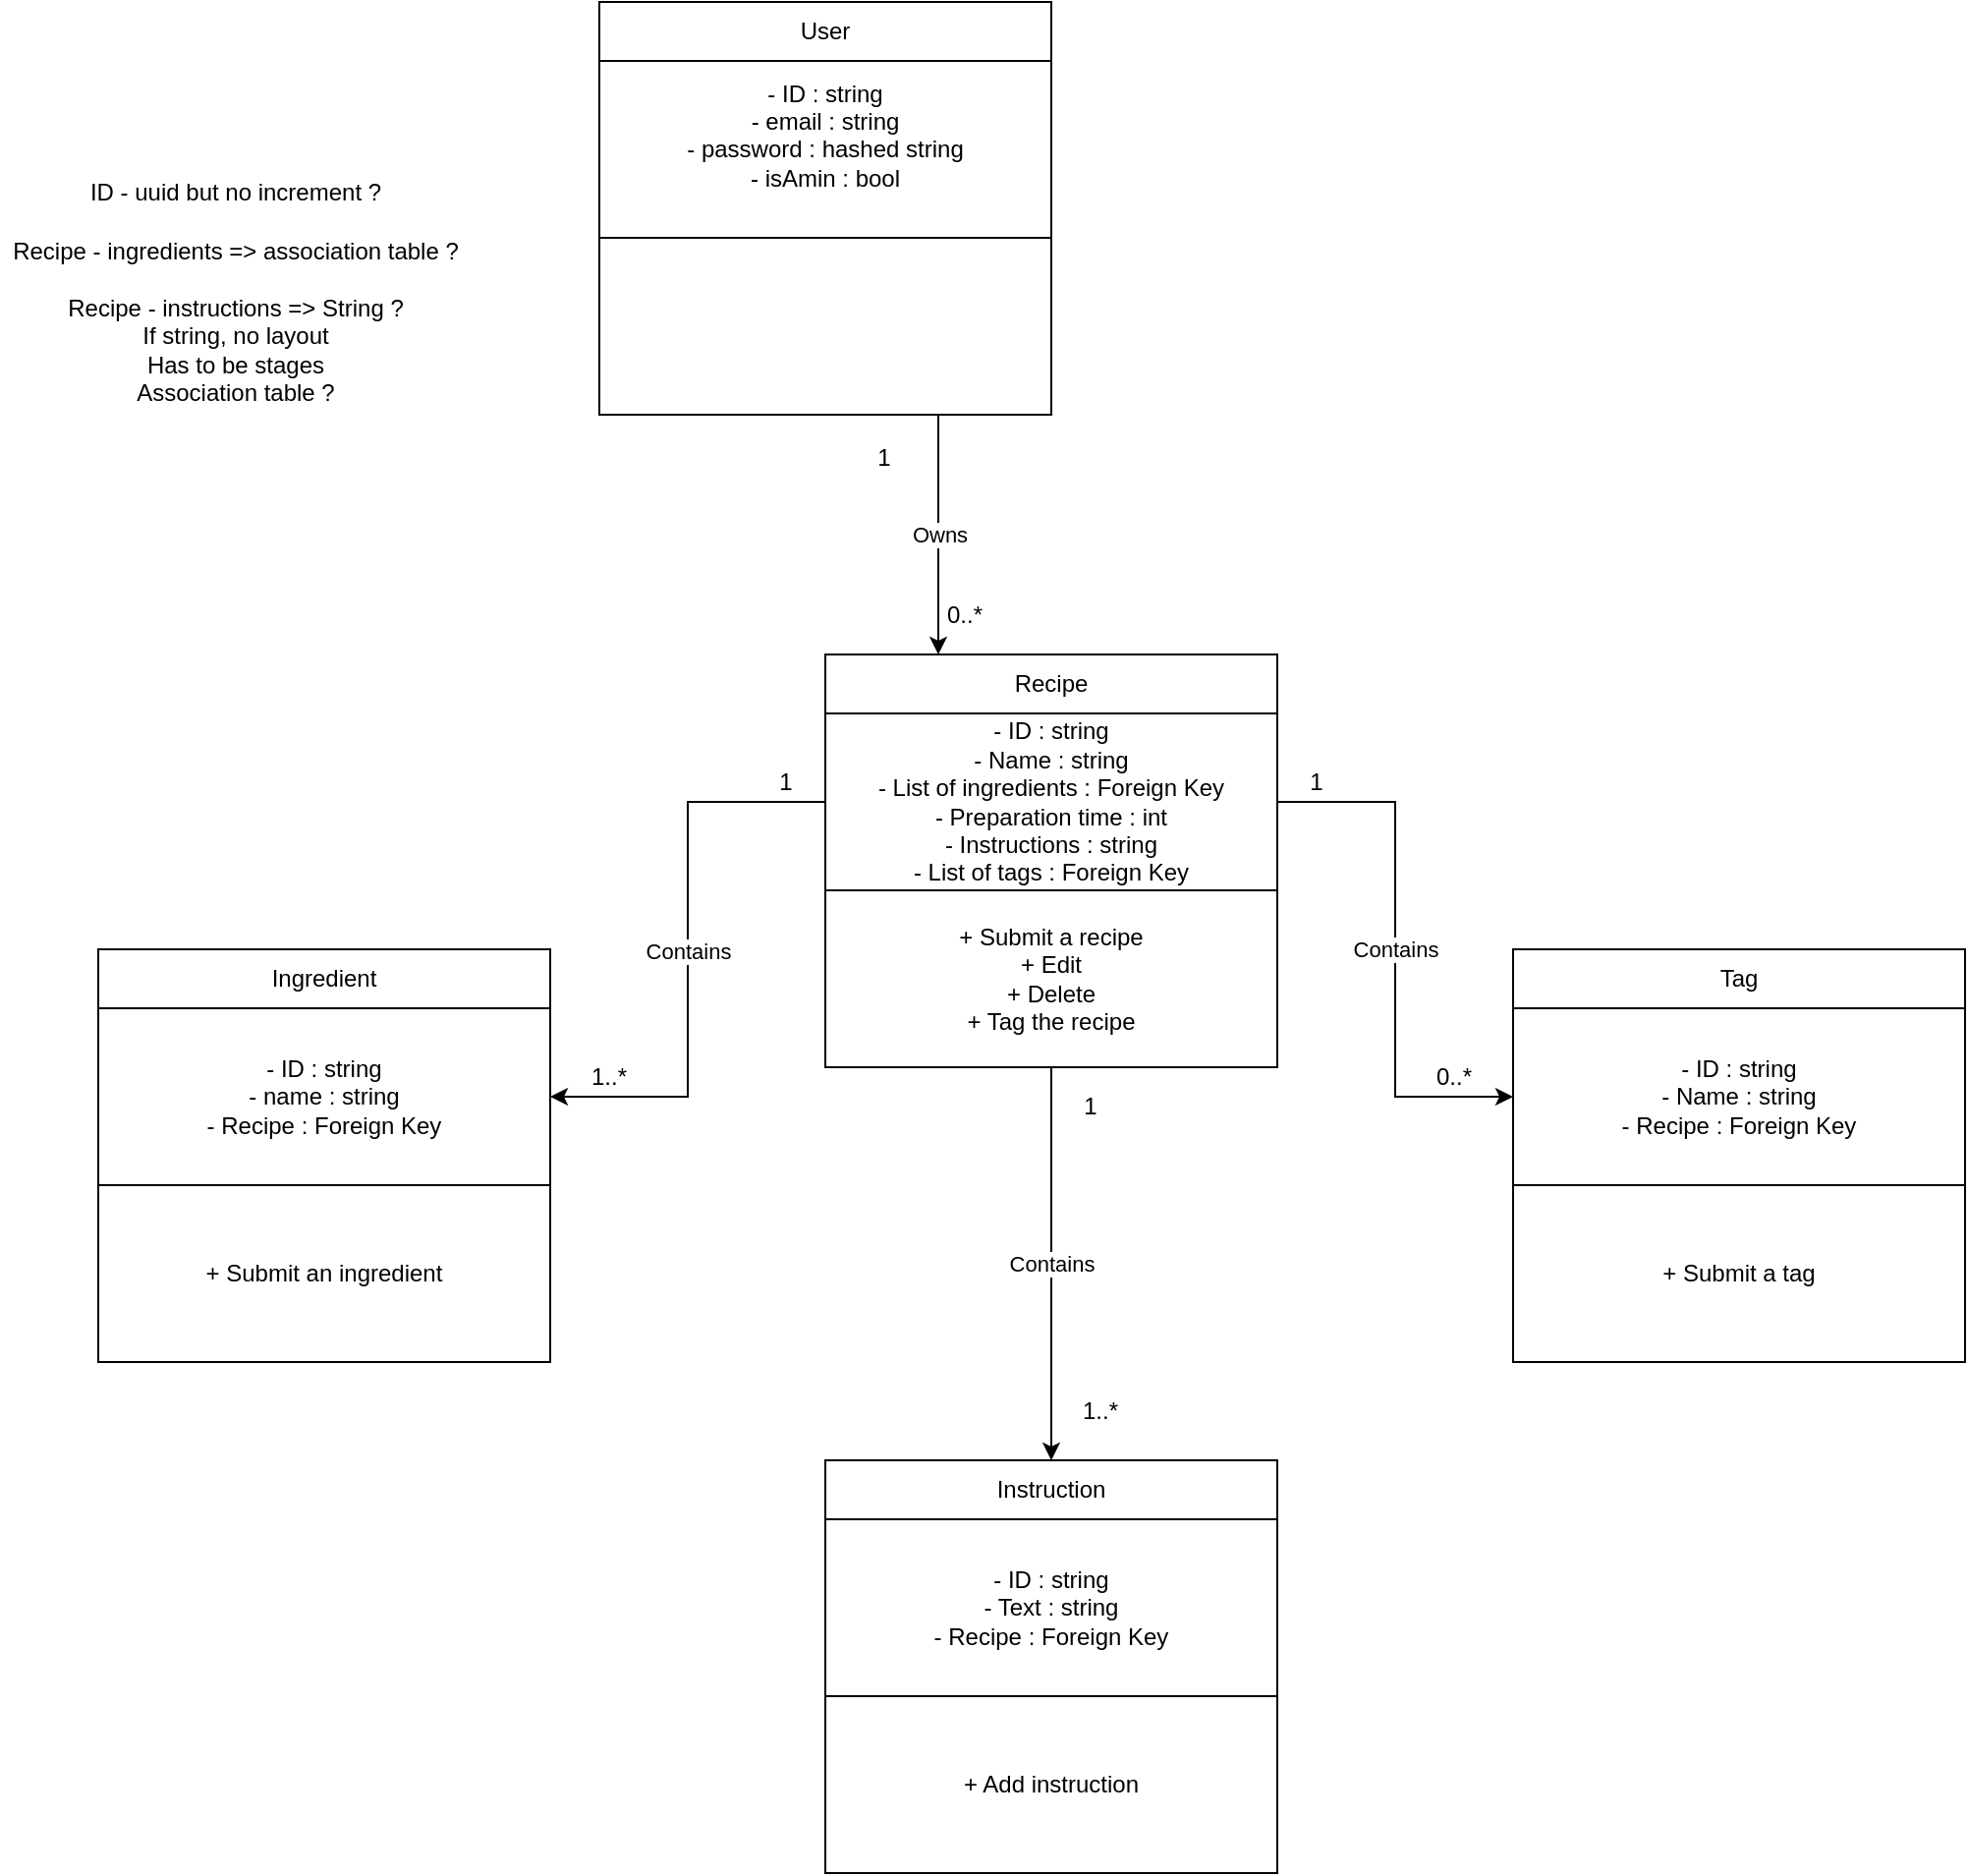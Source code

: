 <mxfile version="27.1.1">
  <diagram name="Page-1" id="JcqKBOb1F13oiYuU-APF">
    <mxGraphModel dx="1180" dy="725" grid="1" gridSize="10" guides="1" tooltips="1" connect="1" arrows="1" fold="1" page="1" pageScale="1" pageWidth="850" pageHeight="1100" math="0" shadow="0">
      <root>
        <mxCell id="0" />
        <mxCell id="1" parent="0" />
        <mxCell id="2_qpchY4eQDPO05ME19w-8" value="" style="group" parent="1" vertex="1" connectable="0">
          <mxGeometry x="289" y="365" width="230" height="210" as="geometry" />
        </mxCell>
        <mxCell id="2_qpchY4eQDPO05ME19w-6" value="" style="edgeStyle=orthogonalEdgeStyle;rounded=0;orthogonalLoop=1;jettySize=auto;html=1;" parent="2_qpchY4eQDPO05ME19w-8" source="2_qpchY4eQDPO05ME19w-2" edge="1">
          <mxGeometry relative="1" as="geometry">
            <mxPoint x="115" y="120" as="targetPoint" />
          </mxGeometry>
        </mxCell>
        <mxCell id="2_qpchY4eQDPO05ME19w-2" value="Recipe" style="rounded=0;whiteSpace=wrap;html=1;" parent="2_qpchY4eQDPO05ME19w-8" vertex="1">
          <mxGeometry width="230" height="30" as="geometry" />
        </mxCell>
        <mxCell id="2_qpchY4eQDPO05ME19w-3" value="&lt;div&gt;- ID : string&lt;/div&gt;&lt;div&gt;- Name : string&lt;/div&gt;&lt;div&gt;- List of ingredients : Foreign Key&lt;/div&gt;&lt;div&gt;- Preparation time : int&lt;/div&gt;&lt;div&gt;- Instructions : string&lt;/div&gt;&lt;div&gt;- List of tags : Foreign Key&lt;/div&gt;" style="rounded=0;whiteSpace=wrap;html=1;" parent="2_qpchY4eQDPO05ME19w-8" vertex="1">
          <mxGeometry y="30" width="230" height="90" as="geometry" />
        </mxCell>
        <mxCell id="2_qpchY4eQDPO05ME19w-7" value="&lt;div&gt;+ Submit a recipe&lt;/div&gt;&lt;div&gt;+ Edit&lt;/div&gt;&lt;div&gt;+ Delete&lt;/div&gt;&lt;div&gt;+ Tag the recipe&lt;/div&gt;" style="rounded=0;whiteSpace=wrap;html=1;" parent="2_qpchY4eQDPO05ME19w-8" vertex="1">
          <mxGeometry y="120" width="230" height="90" as="geometry" />
        </mxCell>
        <mxCell id="2_qpchY4eQDPO05ME19w-9" value="" style="group" parent="1" vertex="1" connectable="0">
          <mxGeometry x="-81" y="515" width="230" height="210" as="geometry" />
        </mxCell>
        <mxCell id="2_qpchY4eQDPO05ME19w-10" value="" style="edgeStyle=orthogonalEdgeStyle;rounded=0;orthogonalLoop=1;jettySize=auto;html=1;" parent="2_qpchY4eQDPO05ME19w-9" source="2_qpchY4eQDPO05ME19w-11" edge="1">
          <mxGeometry relative="1" as="geometry">
            <mxPoint x="115" y="120" as="targetPoint" />
          </mxGeometry>
        </mxCell>
        <mxCell id="2_qpchY4eQDPO05ME19w-11" value="Ingredient" style="rounded=0;whiteSpace=wrap;html=1;" parent="2_qpchY4eQDPO05ME19w-9" vertex="1">
          <mxGeometry width="230" height="30" as="geometry" />
        </mxCell>
        <mxCell id="2_qpchY4eQDPO05ME19w-12" value="&lt;div&gt;- ID : string&lt;/div&gt;&lt;div&gt;-&amp;nbsp;name :&amp;nbsp;string&lt;/div&gt;&lt;div&gt;- Recipe : Foreign Key&lt;/div&gt;" style="rounded=0;whiteSpace=wrap;html=1;" parent="2_qpchY4eQDPO05ME19w-9" vertex="1">
          <mxGeometry y="30" width="230" height="90" as="geometry" />
        </mxCell>
        <mxCell id="2_qpchY4eQDPO05ME19w-13" value="&lt;div&gt;+ Submit an ingredient&lt;/div&gt;" style="rounded=0;whiteSpace=wrap;html=1;" parent="2_qpchY4eQDPO05ME19w-9" vertex="1">
          <mxGeometry y="120" width="230" height="90" as="geometry" />
        </mxCell>
        <mxCell id="2_qpchY4eQDPO05ME19w-14" value="ID - uuid but no increment ?" style="text;html=1;align=center;verticalAlign=middle;whiteSpace=wrap;rounded=0;" parent="1" vertex="1">
          <mxGeometry x="-131" y="115" width="240" height="30" as="geometry" />
        </mxCell>
        <mxCell id="2_qpchY4eQDPO05ME19w-15" value="&lt;div&gt;Recipe - ingredients =&amp;gt; association table ?&lt;/div&gt;" style="text;html=1;align=center;verticalAlign=middle;whiteSpace=wrap;rounded=0;" parent="1" vertex="1">
          <mxGeometry x="-131" y="145" width="240" height="30" as="geometry" />
        </mxCell>
        <mxCell id="2_qpchY4eQDPO05ME19w-18" value="Contains" style="edgeStyle=orthogonalEdgeStyle;rounded=0;orthogonalLoop=1;jettySize=auto;html=1;exitX=0;exitY=0.5;exitDx=0;exitDy=0;entryX=1;entryY=0.5;entryDx=0;entryDy=0;endArrow=classic;startFill=0;startArrow=none;endFill=1;" parent="1" source="2_qpchY4eQDPO05ME19w-3" target="2_qpchY4eQDPO05ME19w-12" edge="1">
          <mxGeometry x="0.005" relative="1" as="geometry">
            <mxPoint as="offset" />
          </mxGeometry>
        </mxCell>
        <mxCell id="2_qpchY4eQDPO05ME19w-20" value="&lt;div&gt;Recipe - instructions =&amp;gt; String ?&lt;/div&gt;&lt;div&gt;If string, no layout&lt;/div&gt;&lt;div&gt;Has to be stages&lt;/div&gt;&lt;div&gt;Association table ?&lt;/div&gt;" style="text;html=1;align=center;verticalAlign=middle;whiteSpace=wrap;rounded=0;" parent="1" vertex="1">
          <mxGeometry x="-131" y="195" width="240" height="30" as="geometry" />
        </mxCell>
        <mxCell id="2_qpchY4eQDPO05ME19w-21" value="1" style="text;html=1;align=center;verticalAlign=middle;whiteSpace=wrap;rounded=0;" parent="1" vertex="1">
          <mxGeometry x="239" y="415" width="60" height="30" as="geometry" />
        </mxCell>
        <mxCell id="2_qpchY4eQDPO05ME19w-22" value="1..*" style="text;html=1;align=center;verticalAlign=middle;whiteSpace=wrap;rounded=0;" parent="1" vertex="1">
          <mxGeometry x="149" y="565" width="60" height="30" as="geometry" />
        </mxCell>
        <mxCell id="2_qpchY4eQDPO05ME19w-23" value="" style="group" parent="1" vertex="1" connectable="0">
          <mxGeometry x="639" y="515" width="230" height="210" as="geometry" />
        </mxCell>
        <mxCell id="2_qpchY4eQDPO05ME19w-24" value="" style="edgeStyle=orthogonalEdgeStyle;rounded=0;orthogonalLoop=1;jettySize=auto;html=1;" parent="2_qpchY4eQDPO05ME19w-23" source="2_qpchY4eQDPO05ME19w-25" edge="1">
          <mxGeometry relative="1" as="geometry">
            <mxPoint x="115" y="120" as="targetPoint" />
          </mxGeometry>
        </mxCell>
        <mxCell id="2_qpchY4eQDPO05ME19w-25" value="Tag" style="rounded=0;whiteSpace=wrap;html=1;" parent="2_qpchY4eQDPO05ME19w-23" vertex="1">
          <mxGeometry width="230" height="30" as="geometry" />
        </mxCell>
        <mxCell id="2_qpchY4eQDPO05ME19w-26" value="&lt;div&gt;- ID : string&lt;/div&gt;&lt;div&gt;- Name : string&lt;br&gt;- Recipe : Foreign Key&lt;/div&gt;" style="rounded=0;whiteSpace=wrap;html=1;" parent="2_qpchY4eQDPO05ME19w-23" vertex="1">
          <mxGeometry y="30" width="230" height="90" as="geometry" />
        </mxCell>
        <mxCell id="2_qpchY4eQDPO05ME19w-27" value="&lt;div&gt;+ Submit a tag&lt;/div&gt;" style="rounded=0;whiteSpace=wrap;html=1;" parent="2_qpchY4eQDPO05ME19w-23" vertex="1">
          <mxGeometry y="120" width="230" height="90" as="geometry" />
        </mxCell>
        <mxCell id="2_qpchY4eQDPO05ME19w-28" value="Contains" style="edgeStyle=orthogonalEdgeStyle;rounded=0;orthogonalLoop=1;jettySize=auto;html=1;exitX=1;exitY=0.5;exitDx=0;exitDy=0;entryX=0;entryY=0.5;entryDx=0;entryDy=0;endArrow=classic;startFill=0;endFill=1;" parent="1" source="2_qpchY4eQDPO05ME19w-3" target="2_qpchY4eQDPO05ME19w-26" edge="1">
          <mxGeometry relative="1" as="geometry" />
        </mxCell>
        <mxCell id="2_qpchY4eQDPO05ME19w-29" value="1" style="text;html=1;align=center;verticalAlign=middle;whiteSpace=wrap;rounded=0;" parent="1" vertex="1">
          <mxGeometry x="509" y="415" width="60" height="30" as="geometry" />
        </mxCell>
        <mxCell id="2_qpchY4eQDPO05ME19w-30" value="0..*" style="text;html=1;align=center;verticalAlign=middle;whiteSpace=wrap;rounded=0;" parent="1" vertex="1">
          <mxGeometry x="579" y="565" width="60" height="30" as="geometry" />
        </mxCell>
        <mxCell id="k0aN1hesgMusfAzjtdi0-1" value="" style="group" vertex="1" connectable="0" parent="1">
          <mxGeometry x="289" y="775" width="230" height="210" as="geometry" />
        </mxCell>
        <mxCell id="k0aN1hesgMusfAzjtdi0-2" value="" style="edgeStyle=orthogonalEdgeStyle;rounded=0;orthogonalLoop=1;jettySize=auto;html=1;" edge="1" parent="k0aN1hesgMusfAzjtdi0-1" source="k0aN1hesgMusfAzjtdi0-3">
          <mxGeometry relative="1" as="geometry">
            <mxPoint x="115" y="120" as="targetPoint" />
          </mxGeometry>
        </mxCell>
        <mxCell id="k0aN1hesgMusfAzjtdi0-3" value="Instruction" style="rounded=0;whiteSpace=wrap;html=1;" vertex="1" parent="k0aN1hesgMusfAzjtdi0-1">
          <mxGeometry width="230" height="30" as="geometry" />
        </mxCell>
        <mxCell id="k0aN1hesgMusfAzjtdi0-4" value="&lt;div&gt;- ID : string&lt;/div&gt;&lt;div&gt;- Text : string&lt;/div&gt;&lt;div&gt;- Recipe : Foreign Key&lt;/div&gt;" style="rounded=0;whiteSpace=wrap;html=1;" vertex="1" parent="k0aN1hesgMusfAzjtdi0-1">
          <mxGeometry y="30" width="230" height="90" as="geometry" />
        </mxCell>
        <mxCell id="k0aN1hesgMusfAzjtdi0-5" value="&lt;div&gt;+ Add instruction&lt;/div&gt;" style="rounded=0;whiteSpace=wrap;html=1;" vertex="1" parent="k0aN1hesgMusfAzjtdi0-1">
          <mxGeometry y="120" width="230" height="90" as="geometry" />
        </mxCell>
        <mxCell id="k0aN1hesgMusfAzjtdi0-6" value="Contains" style="edgeStyle=orthogonalEdgeStyle;rounded=0;orthogonalLoop=1;jettySize=auto;html=1;exitX=0.5;exitY=1;exitDx=0;exitDy=0;entryX=0.5;entryY=0;entryDx=0;entryDy=0;" edge="1" parent="1" source="2_qpchY4eQDPO05ME19w-7" target="k0aN1hesgMusfAzjtdi0-3">
          <mxGeometry relative="1" as="geometry" />
        </mxCell>
        <mxCell id="k0aN1hesgMusfAzjtdi0-7" value="1" style="text;html=1;align=center;verticalAlign=middle;whiteSpace=wrap;rounded=0;" vertex="1" parent="1">
          <mxGeometry x="394" y="580" width="60" height="30" as="geometry" />
        </mxCell>
        <mxCell id="k0aN1hesgMusfAzjtdi0-8" value="1..*" style="text;html=1;align=center;verticalAlign=middle;whiteSpace=wrap;rounded=0;" vertex="1" parent="1">
          <mxGeometry x="399" y="735" width="60" height="30" as="geometry" />
        </mxCell>
        <mxCell id="k0aN1hesgMusfAzjtdi0-9" value="" style="group" vertex="1" connectable="0" parent="1">
          <mxGeometry x="174" y="33" width="230" height="210" as="geometry" />
        </mxCell>
        <mxCell id="k0aN1hesgMusfAzjtdi0-10" value="" style="edgeStyle=orthogonalEdgeStyle;rounded=0;orthogonalLoop=1;jettySize=auto;html=1;" edge="1" parent="k0aN1hesgMusfAzjtdi0-9" source="k0aN1hesgMusfAzjtdi0-11">
          <mxGeometry relative="1" as="geometry">
            <mxPoint x="115" y="120" as="targetPoint" />
          </mxGeometry>
        </mxCell>
        <mxCell id="k0aN1hesgMusfAzjtdi0-11" value="User" style="rounded=0;whiteSpace=wrap;html=1;" vertex="1" parent="k0aN1hesgMusfAzjtdi0-9">
          <mxGeometry width="230" height="30" as="geometry" />
        </mxCell>
        <mxCell id="k0aN1hesgMusfAzjtdi0-12" value="&lt;div&gt;- ID : string&lt;/div&gt;&lt;div&gt;- email : string&lt;/div&gt;&lt;div&gt;- password : hashed string&lt;/div&gt;&lt;div&gt;&lt;div&gt;- isAmin : bool&lt;/div&gt;&lt;br&gt;&lt;/div&gt;" style="rounded=0;whiteSpace=wrap;html=1;" vertex="1" parent="k0aN1hesgMusfAzjtdi0-9">
          <mxGeometry y="30" width="230" height="90" as="geometry" />
        </mxCell>
        <mxCell id="k0aN1hesgMusfAzjtdi0-13" value="" style="rounded=0;whiteSpace=wrap;html=1;" vertex="1" parent="k0aN1hesgMusfAzjtdi0-9">
          <mxGeometry y="120" width="230" height="90" as="geometry" />
        </mxCell>
        <mxCell id="k0aN1hesgMusfAzjtdi0-14" value="Owns" style="edgeStyle=orthogonalEdgeStyle;rounded=0;orthogonalLoop=1;jettySize=auto;html=1;exitX=0.75;exitY=1;exitDx=0;exitDy=0;entryX=0.25;entryY=0;entryDx=0;entryDy=0;" edge="1" parent="1" source="k0aN1hesgMusfAzjtdi0-13" target="2_qpchY4eQDPO05ME19w-2">
          <mxGeometry relative="1" as="geometry" />
        </mxCell>
        <mxCell id="k0aN1hesgMusfAzjtdi0-16" value="1" style="text;html=1;align=center;verticalAlign=middle;whiteSpace=wrap;rounded=0;" vertex="1" parent="1">
          <mxGeometry x="289" y="250" width="60" height="30" as="geometry" />
        </mxCell>
        <mxCell id="k0aN1hesgMusfAzjtdi0-17" value="0..*" style="text;html=1;align=center;verticalAlign=middle;whiteSpace=wrap;rounded=0;" vertex="1" parent="1">
          <mxGeometry x="330" y="330" width="60" height="30" as="geometry" />
        </mxCell>
      </root>
    </mxGraphModel>
  </diagram>
</mxfile>
